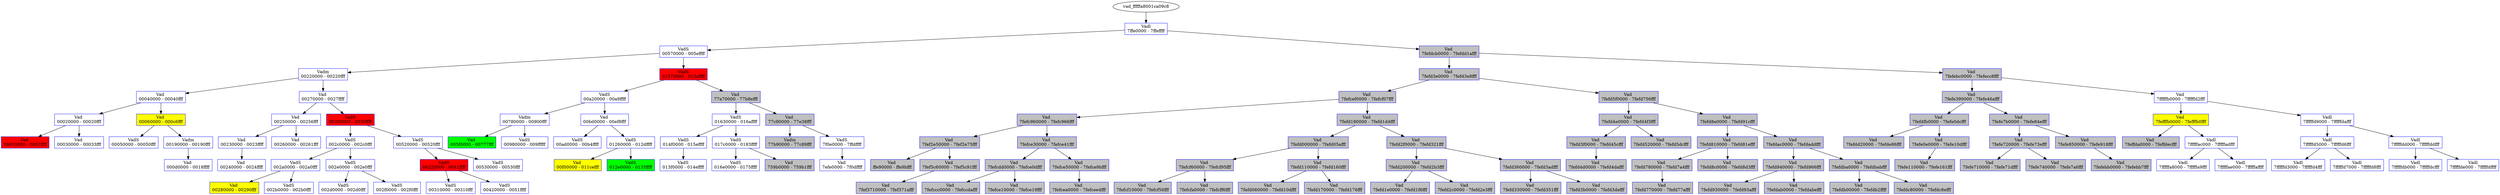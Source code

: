/* Pid:    492 */
digraph processtree {
graph [rankdir = "TB"];
vad_fffffa8001ca09c8 -> vad_fffffa8001ca0410
vad_fffffa8001ca0410 [label = "{ Vadl\n7ffe0000 - 7ffeffff }"shape = "record" color = "blue" style = "filled" fillcolor = "white"];
vad_fffffa8001ca0410 -> vad_fffffa8001ca50a0
vad_fffffa8001ca50a0 [label = "{ VadS\n00570000 - 005effff }"shape = "record" color = "blue" style = "filled" fillcolor = "white"];
vad_fffffa8001ca50a0 -> vad_fffffa8001cae710
vad_fffffa8001cae710 [label = "{ Vadm\n00220000 - 00220fff }"shape = "record" color = "blue" style = "filled" fillcolor = "white"];
vad_fffffa8001cae710 -> vad_fffffa8001c9e970
vad_fffffa8001c9e970 [label = "{ Vad \n00040000 - 00040fff }"shape = "record" color = "blue" style = "filled" fillcolor = "white"];
vad_fffffa8001c9e970 -> vad_fffffa8001ca7f80
vad_fffffa8001ca7f80 [label = "{ Vad \n00020000 - 00020fff }"shape = "record" color = "blue" style = "filled" fillcolor = "white"];
vad_fffffa8001ca7f80 -> vad_fffffa8001ca1d70
vad_fffffa8001ca1d70 [label = "{ Vad \n00010000 - 0001ffff }"shape = "record" color = "blue" style = "filled" fillcolor = "red"];
vad_fffffa8001ca7f80 -> vad_fffffa8001c9b5a0
vad_fffffa8001c9b5a0 [label = "{ Vad \n00030000 - 00033fff }"shape = "record" color = "blue" style = "filled" fillcolor = "white"];
vad_fffffa8001c9e970 -> vad_fffffa8001ca19b0
vad_fffffa8001ca19b0 [label = "{ Vad \n00060000 - 000c6fff }"shape = "record" color = "blue" style = "filled" fillcolor = "yellow"];
vad_fffffa8001ca19b0 -> vad_fffffa8001c99660
vad_fffffa8001c99660 [label = "{ VadS\n00050000 - 00050fff }"shape = "record" color = "blue" style = "filled" fillcolor = "white"];
vad_fffffa8001ca19b0 -> vad_fffffa8001cae8a0
vad_fffffa8001cae8a0 [label = "{ Vadm\n00190000 - 00190fff }"shape = "record" color = "blue" style = "filled" fillcolor = "white"];
vad_fffffa8001cae8a0 -> vad_fffffa8001cae940
vad_fffffa8001cae940 [label = "{ Vad \n000d0000 - 0018ffff }"shape = "record" color = "blue" style = "filled" fillcolor = "white"];
vad_fffffa8001cae710 -> vad_fffffa8001cd1d50
vad_fffffa8001cd1d50 [label = "{ Vad \n00270000 - 0027ffff }"shape = "record" color = "blue" style = "filled" fillcolor = "white"];
vad_fffffa8001cd1d50 -> vad_fffffa80013d4a30
vad_fffffa80013d4a30 [label = "{ Vad \n00250000 - 00256fff }"shape = "record" color = "blue" style = "filled" fillcolor = "white"];
vad_fffffa80013d4a30 -> vad_fffffa8001cae0e0
vad_fffffa8001cae0e0 [label = "{ Vad \n00230000 - 0023ffff }"shape = "record" color = "blue" style = "filled" fillcolor = "white"];
vad_fffffa8001cae0e0 -> vad_fffffa8001c9ece0
vad_fffffa8001c9ece0 [label = "{ Vad \n00240000 - 0024ffff }"shape = "record" color = "blue" style = "filled" fillcolor = "white"];
vad_fffffa80013d4a30 -> vad_fffffa80013d7c80
vad_fffffa80013d7c80 [label = "{ Vad \n00260000 - 00261fff }"shape = "record" color = "blue" style = "filled" fillcolor = "white"];
vad_fffffa8001cd1d50 -> vad_fffffa8001c9b700
vad_fffffa8001c9b700 [label = "{ VadS\n00300000 - 0030ffff }"shape = "record" color = "blue" style = "filled" fillcolor = "red"];
vad_fffffa8001c9b700 -> vad_fffffa8001cdc160
vad_fffffa8001cdc160 [label = "{ VadS\n002c0000 - 002c0fff }"shape = "record" color = "blue" style = "filled" fillcolor = "white"];
vad_fffffa8001cdc160 -> vad_fffffa8001cd5170
vad_fffffa8001cd5170 [label = "{ VadS\n002a0000 - 002a0fff }"shape = "record" color = "blue" style = "filled" fillcolor = "white"];
vad_fffffa8001cd5170 -> vad_fffffa8001cdfe20
vad_fffffa8001cdfe20 [label = "{ Vad \n00280000 - 00290fff }"shape = "record" color = "blue" style = "filled" fillcolor = "yellow"];
vad_fffffa8001cd5170 -> vad_fffffa8001cda4b0
vad_fffffa8001cda4b0 [label = "{ VadS\n002b0000 - 002b0fff }"shape = "record" color = "blue" style = "filled" fillcolor = "white"];
vad_fffffa8001cdc160 -> vad_fffffa8001cd8290
vad_fffffa8001cd8290 [label = "{ VadS\n002e0000 - 002e0fff }"shape = "record" color = "blue" style = "filled" fillcolor = "white"];
vad_fffffa8001cd8290 -> vad_fffffa8001ccdb80
vad_fffffa8001ccdb80 [label = "{ VadS\n002d0000 - 002d0fff }"shape = "record" color = "blue" style = "filled" fillcolor = "white"];
vad_fffffa8001cd8290 -> vad_fffffa8000d7a9b0
vad_fffffa8000d7a9b0 [label = "{ VadS\n002f0000 - 002f0fff }"shape = "record" color = "blue" style = "filled" fillcolor = "white"];
vad_fffffa8001c9b700 -> vad_fffffa800159a250
vad_fffffa800159a250 [label = "{ VadS\n00520000 - 00520fff }"shape = "record" color = "blue" style = "filled" fillcolor = "white"];
vad_fffffa800159a250 -> vad_fffffa8001c8f100
vad_fffffa8001c8f100 [label = "{ VadS\n00320000 - 0041ffff }"shape = "record" color = "blue" style = "filled" fillcolor = "red"];
vad_fffffa8001c8f100 -> vad_fffffa8000d7a960
vad_fffffa8000d7a960 [label = "{ VadS\n00310000 - 00310fff }"shape = "record" color = "blue" style = "filled" fillcolor = "white"];
vad_fffffa8001c8f100 -> vad_fffffa8001c9a710
vad_fffffa8001c9a710 [label = "{ VadS\n00420000 - 0051ffff }"shape = "record" color = "blue" style = "filled" fillcolor = "white"];
vad_fffffa800159a250 -> vad_fffffa800159a200
vad_fffffa800159a200 [label = "{ VadS\n00530000 - 00530fff }"shape = "record" color = "blue" style = "filled" fillcolor = "white"];
vad_fffffa8001ca50a0 -> vad_fffffa8001cc4550
vad_fffffa8001cc4550 [label = "{ VadS\n01370000 - 013effff }"shape = "record" color = "blue" style = "filled" fillcolor = "red"];
vad_fffffa8001cc4550 -> vad_fffffa8001cac630
vad_fffffa8001cac630 [label = "{ VadS\n00a20000 - 00a9ffff }"shape = "record" color = "blue" style = "filled" fillcolor = "white"];
vad_fffffa8001cac630 -> vad_fffffa8001caeee0
vad_fffffa8001caeee0 [label = "{ Vadm\n00780000 - 00900fff }"shape = "record" color = "blue" style = "filled" fillcolor = "white"];
vad_fffffa8001caeee0 -> vad_fffffa8001cad7c0
vad_fffffa8001cad7c0 [label = "{ Vad \n005f0000 - 00777fff }"shape = "record" color = "blue" style = "filled" fillcolor = "green"];
vad_fffffa8001caeee0 -> vad_fffffa8001ca8830
vad_fffffa8001ca8830 [label = "{ VadS\n00980000 - 009fffff }"shape = "record" color = "blue" style = "filled" fillcolor = "white"];
vad_fffffa8001cac630 -> vad_fffffa80013d7ac0
vad_fffffa80013d7ac0 [label = "{ Vad \n00bd0000 - 00ef8fff }"shape = "record" color = "blue" style = "filled" fillcolor = "white"];
vad_fffffa80013d7ac0 -> vad_fffffa8001cb3e70
vad_fffffa8001cb3e70 [label = "{ VadS\n00ad0000 - 00b4ffff }"shape = "record" color = "blue" style = "filled" fillcolor = "white"];
vad_fffffa80013d7ac0 -> vad_fffffa8002155ae0
vad_fffffa8002155ae0 [label = "{ VadS\n01260000 - 012dffff }"shape = "record" color = "blue" style = "filled" fillcolor = "white"];
vad_fffffa8002155ae0 -> vad_fffffa8001cd20a0
vad_fffffa8001cd20a0 [label = "{ Vad \n00f00000 - 011cefff }"shape = "record" color = "blue" style = "filled" fillcolor = "yellow"];
vad_fffffa8002155ae0 -> vad_fffffa8000e8fb10
vad_fffffa8000e8fb10 [label = "{ VadS\n012e0000 - 0135ffff }"shape = "record" color = "blue" style = "filled" fillcolor = "green"];
vad_fffffa8001cc4550 -> vad_fffffa8001ca2220
vad_fffffa8001ca2220 [label = "{ Vad \n77a70000 - 77b8efff }"shape = "record" color = "blue" style = "filled" fillcolor = "gray"];
vad_fffffa8001ca2220 -> vad_fffffa8001d3c230
vad_fffffa8001d3c230 [label = "{ VadS\n01630000 - 016affff }"shape = "record" color = "blue" style = "filled" fillcolor = "white"];
vad_fffffa8001d3c230 -> vad_fffffa8001dff280
vad_fffffa8001dff280 [label = "{ VadS\n014f0000 - 015effff }"shape = "record" color = "blue" style = "filled" fillcolor = "white"];
vad_fffffa8001dff280 -> vad_fffffa8001e38e70
vad_fffffa8001e38e70 [label = "{ VadS\n013f0000 - 014effff }"shape = "record" color = "blue" style = "filled" fillcolor = "white"];
vad_fffffa8001d3c230 -> vad_fffffa80022621f0
vad_fffffa80022621f0 [label = "{ VadS\n017c0000 - 0183ffff }"shape = "record" color = "blue" style = "filled" fillcolor = "white"];
vad_fffffa80022621f0 -> vad_fffffa8001c3d610
vad_fffffa8001c3d610 [label = "{ VadS\n016e0000 - 0175ffff }"shape = "record" color = "blue" style = "filled" fillcolor = "white"];
vad_fffffa80022621f0 -> vad_fffffa8001cc8cc0
vad_fffffa8001cc8cc0 [label = "{ Vad \n759b0000 - 759b1fff }"shape = "record" color = "blue" style = "filled" fillcolor = "gray"];
vad_fffffa8001ca2220 -> vad_fffffa8001ca02f0
vad_fffffa8001ca02f0 [label = "{ Vad \n77c90000 - 77e38fff }"shape = "record" color = "blue" style = "filled" fillcolor = "gray"];
vad_fffffa8001ca02f0 -> vad_fffffa8001cae800
vad_fffffa8001cae800 [label = "{ Vadm\n77b90000 - 77c89fff }"shape = "record" color = "blue" style = "filled" fillcolor = "gray"];
vad_fffffa8001ca02f0 -> vad_fffffa8001c9f200
vad_fffffa8001c9f200 [label = "{ VadS\n7f0e0000 - 7ffdffff }"shape = "record" color = "blue" style = "filled" fillcolor = "white"];
vad_fffffa8001c9f200 -> vad_fffffa8001ca1a40
vad_fffffa8001ca1a40 [label = "{ Vad \n7efe0000 - 7f0dffff }"shape = "record" color = "blue" style = "filled" fillcolor = "white"];
vad_fffffa8001ca0410 -> vad_fffffa8001ca2190
vad_fffffa8001ca2190 [label = "{ Vad \n7fefdcb0000 - 7fefdd1afff }"shape = "record" color = "blue" style = "filled" fillcolor = "gray"];
vad_fffffa8001ca2190 -> vad_fffffa8001cbd590
vad_fffffa8001cbd590 [label = "{ Vad \n7fefd3e0000 - 7fefd3e8fff }"shape = "record" color = "blue" style = "filled" fillcolor = "gray"];
vad_fffffa8001cbd590 -> vad_fffffa8000cf2c10
vad_fffffa8000cf2c10 [label = "{ Vad \n7fefcef0000 - 7fefcf07fff }"shape = "record" color = "blue" style = "filled" fillcolor = "gray"];
vad_fffffa8000cf2c10 -> vad_fffffa8001e98c70
vad_fffffa8001e98c70 [label = "{ Vad \n7fefc960000 - 7fefc966fff }"shape = "record" color = "blue" style = "filled" fillcolor = "gray"];
vad_fffffa8001e98c70 -> vad_fffffa8002274ef0
vad_fffffa8002274ef0 [label = "{ Vad \n7fef2e50000 - 7fef2e75fff }"shape = "record" color = "blue" style = "filled" fillcolor = "gray"];
vad_fffffa8002274ef0 -> vad_fffffa8001ca0380
vad_fffffa8001ca0380 [label = "{ Vad \nffe90000 - ffe9bfff }"shape = "record" color = "blue" style = "filled" fillcolor = "gray"];
vad_fffffa8002274ef0 -> vad_fffffa8001d71840
vad_fffffa8001d71840 [label = "{ Vad \n7fef5c60000 - 7fef5c91fff }"shape = "record" color = "blue" style = "filled" fillcolor = "gray"];
vad_fffffa8001d71840 -> vad_fffffa800224cc70
vad_fffffa800224cc70 [label = "{ Vad \n7fef3710000 - 7fef371afff }"shape = "record" color = "blue" style = "filled" fillcolor = "gray"];
vad_fffffa8001e98c70 -> vad_fffffa8000cf45e0
vad_fffffa8000cf45e0 [label = "{ Vad \n7fefce30000 - 7fefce41fff }"shape = "record" color = "blue" style = "filled" fillcolor = "gray"];
vad_fffffa8000cf45e0 -> vad_fffffa8001ce8ab0
vad_fffffa8001ce8ab0 [label = "{ Vad \n7fefcdd0000 - 7fefce0dfff }"shape = "record" color = "blue" style = "filled" fillcolor = "gray"];
vad_fffffa8001ce8ab0 -> vad_fffffa8001d76b60
vad_fffffa8001d76b60 [label = "{ Vad \n7fefccc0000 - 7fefccdafff }"shape = "record" color = "blue" style = "filled" fillcolor = "gray"];
vad_fffffa8001ce8ab0 -> vad_fffffa8001ceaf80
vad_fffffa8001ceaf80 [label = "{ Vad \n7fefce10000 - 7fefce19fff }"shape = "record" color = "blue" style = "filled" fillcolor = "gray"];
vad_fffffa8000cf45e0 -> vad_fffffa8000d7a530
vad_fffffa8000d7a530 [label = "{ Vad \n7fefce50000 - 7fefce9bfff }"shape = "record" color = "blue" style = "filled" fillcolor = "gray"];
vad_fffffa8000d7a530 -> vad_fffffa8000cf3130
vad_fffffa8000cf3130 [label = "{ Vad \n7fefcea0000 - 7fefcee4fff }"shape = "record" color = "blue" style = "filled" fillcolor = "gray"];
vad_fffffa8000cf2c10 -> vad_fffffa8001cd30d0
vad_fffffa8001cd30d0 [label = "{ Vad \n7fefd180000 - 7fefd1d4fff }"shape = "record" color = "blue" style = "filled" fillcolor = "gray"];
vad_fffffa8001cd30d0 -> vad_fffffa8001cd83a0
vad_fffffa8001cd83a0 [label = "{ Vad \n7fefd000000 - 7fefd05afff }"shape = "record" color = "blue" style = "filled" fillcolor = "gray"];
vad_fffffa8001cd83a0 -> vad_fffffa8001cdf190
vad_fffffa8001cdf190 [label = "{ Vad \n7fefcf60000 - 7fefcf95fff }"shape = "record" color = "blue" style = "filled" fillcolor = "gray"];
vad_fffffa8001cdf190 -> vad_fffffa8001cdc230
vad_fffffa8001cdc230 [label = "{ Vad \n7fefcf10000 - 7fefcf56fff }"shape = "record" color = "blue" style = "filled" fillcolor = "gray"];
vad_fffffa8001cdf190 -> vad_fffffa8001cdbae0
vad_fffffa8001cdbae0 [label = "{ Vad \n7fefcfa0000 - 7fefcff6fff }"shape = "record" color = "blue" style = "filled" fillcolor = "gray"];
vad_fffffa8001cd83a0 -> vad_fffffa8001cd99b0
vad_fffffa8001cd99b0 [label = "{ Vad \n7fefd110000 - 7fefd160fff }"shape = "record" color = "blue" style = "filled" fillcolor = "gray"];
vad_fffffa8001cd99b0 -> vad_fffffa8001cdb280
vad_fffffa8001cdb280 [label = "{ Vad \n7fefd060000 - 7fefd10dfff }"shape = "record" color = "blue" style = "filled" fillcolor = "gray"];
vad_fffffa8001cd99b0 -> vad_fffffa8001cd51c0
vad_fffffa8001cd51c0 [label = "{ Vad \n7fefd170000 - 7fefd176fff }"shape = "record" color = "blue" style = "filled" fillcolor = "gray"];
vad_fffffa8001cd30d0 -> vad_fffffa8001c95920
vad_fffffa8001c95920 [label = "{ Vad \n7fefd2f0000 - 7fefd321fff }"shape = "record" color = "blue" style = "filled" fillcolor = "gray"];
vad_fffffa8001c95920 -> vad_fffffa8001ccd180
vad_fffffa8001ccd180 [label = "{ Vad \n7fefd200000 - 7fefd2b3fff }"shape = "record" color = "blue" style = "filled" fillcolor = "gray"];
vad_fffffa8001ccd180 -> vad_fffffa8001ca82e0
vad_fffffa8001ca82e0 [label = "{ Vad \n7fefd1e0000 - 7fefd1f6fff }"shape = "record" color = "blue" style = "filled" fillcolor = "gray"];
vad_fffffa8001ccd180 -> vad_fffffa8001c95370
vad_fffffa8001c95370 [label = "{ Vad \n7fefd2c0000 - 7fefd2e3fff }"shape = "record" color = "blue" style = "filled" fillcolor = "gray"];
vad_fffffa8001c95920 -> vad_fffffa8001cc01f0
vad_fffffa8001cc01f0 [label = "{ Vad \n7fefd360000 - 7fefd3adfff }"shape = "record" color = "blue" style = "filled" fillcolor = "gray"];
vad_fffffa8001cc01f0 -> vad_fffffa8001cbe540
vad_fffffa8001cbe540 [label = "{ Vad \n7fefd330000 - 7fefd351fff }"shape = "record" color = "blue" style = "filled" fillcolor = "gray"];
vad_fffffa8001cc01f0 -> vad_fffffa8001c602f0
vad_fffffa8001c602f0 [label = "{ Vad \n7fefd3b0000 - 7fefd3defff }"shape = "record" color = "blue" style = "filled" fillcolor = "gray"];
vad_fffffa8001cbd590 -> vad_fffffa8001ca5d80
vad_fffffa8001ca5d80 [label = "{ Vad \n7fefd5f0000 - 7fefd756fff }"shape = "record" color = "blue" style = "filled" fillcolor = "gray"];
vad_fffffa8001ca5d80 -> vad_fffffa8001ca0af0
vad_fffffa8001ca0af0 [label = "{ Vad \n7fefd4e0000 - 7fefd4f3fff }"shape = "record" color = "blue" style = "filled" fillcolor = "gray"];
vad_fffffa8001ca0af0 -> vad_fffffa8001ca9ec0
vad_fffffa8001ca9ec0 [label = "{ Vad \n7fefd3f0000 - 7fefd45cfff }"shape = "record" color = "blue" style = "filled" fillcolor = "gray"];
vad_fffffa8001ca9ec0 -> vad_fffffa8001ca8250
vad_fffffa8001ca8250 [label = "{ Vad \n7fefd4d0000 - 7fefd4dafff }"shape = "record" color = "blue" style = "filled" fillcolor = "gray"];
vad_fffffa8001ca0af0 -> vad_fffffa8001599ef0
vad_fffffa8001599ef0 [label = "{ Vad \n7fefd520000 - 7fefd5dcfff }"shape = "record" color = "blue" style = "filled" fillcolor = "gray"];
vad_fffffa8001ca5d80 -> vad_fffffa8001ce19c0
vad_fffffa8001ce19c0 [label = "{ Vad \n7fefd8e0000 - 7fefd91cfff }"shape = "record" color = "blue" style = "filled" fillcolor = "gray"];
vad_fffffa8001ce19c0 -> vad_fffffa8001cc10c0
vad_fffffa8001cc10c0 [label = "{ Vad \n7fefd810000 - 7fefd81efff }"shape = "record" color = "blue" style = "filled" fillcolor = "gray"];
vad_fffffa8001cc10c0 -> vad_fffffa8001ca9e30
vad_fffffa8001ca9e30 [label = "{ Vad \n7fefd780000 - 7fefd7a4fff }"shape = "record" color = "blue" style = "filled" fillcolor = "gray"];
vad_fffffa8001ca9e30 -> vad_fffffa8001ca31e0
vad_fffffa8001ca31e0 [label = "{ Vad \n7fefd770000 - 7fefd77afff }"shape = "record" color = "blue" style = "filled" fillcolor = "gray"];
vad_fffffa8001cc10c0 -> vad_fffffa800159a0c0
vad_fffffa800159a0c0 [label = "{ Vad \n7fefd8c0000 - 7fefd8d3fff }"shape = "record" color = "blue" style = "filled" fillcolor = "gray"];
vad_fffffa8001ce19c0 -> vad_fffffa8001d76f80
vad_fffffa8001d76f80 [label = "{ Vad \n7fefdac0000 - 7fefdaddfff }"shape = "record" color = "blue" style = "filled" fillcolor = "gray"];
vad_fffffa8001d76f80 -> vad_fffffa8002043790
vad_fffffa8002043790 [label = "{ Vad \n7fefd940000 - 7fefd966fff }"shape = "record" color = "blue" style = "filled" fillcolor = "gray"];
vad_fffffa8002043790 -> vad_fffffa8001eeaa10
vad_fffffa8001eeaa10 [label = "{ Vad \n7fefd930000 - 7fefd93afff }"shape = "record" color = "blue" style = "filled" fillcolor = "gray"];
vad_fffffa8002043790 -> vad_fffffa8001d76ef0
vad_fffffa8001d76ef0 [label = "{ Vad \n7fefdab0000 - 7fefdabefff }"shape = "record" color = "blue" style = "filled" fillcolor = "gray"];
vad_fffffa8001d76f80 -> vad_fffffa8001c79160
vad_fffffa8001c79160 [label = "{ Vad \n7fefdba0000 - 7fefdbabfff }"shape = "record" color = "blue" style = "filled" fillcolor = "gray"];
vad_fffffa8001c79160 -> vad_fffffa8001ccddb0
vad_fffffa8001ccddb0 [label = "{ Vad \n7fefdb00000 - 7fefdb2ffff }"shape = "record" color = "blue" style = "filled" fillcolor = "gray"];
vad_fffffa8001c79160 -> vad_fffffa8001cab860
vad_fffffa8001cab860 [label = "{ Vad \n7fefdc80000 - 7fefdc8efff }"shape = "record" color = "blue" style = "filled" fillcolor = "gray"];
vad_fffffa8001ca2190 -> vad_fffffa8001cad190
vad_fffffa8001cad190 [label = "{ Vad \n7fefebc0000 - 7fefecc8fff }"shape = "record" color = "blue" style = "filled" fillcolor = "gray"];
vad_fffffa8001cad190 -> vad_fffffa8001ca9da0
vad_fffffa8001ca9da0 [label = "{ Vad \n7fefe390000 - 7fefe46afff }"shape = "record" color = "blue" style = "filled" fillcolor = "gray"];
vad_fffffa8001ca9da0 -> vad_fffffa8001ca4770
vad_fffffa8001ca4770 [label = "{ Vad \n7fefdfb0000 - 7fefe0dcfff }"shape = "record" color = "blue" style = "filled" fillcolor = "gray"];
vad_fffffa8001ca4770 -> vad_fffffa8001cd9b90
vad_fffffa8001cd9b90 [label = "{ Vad \n7fefdd20000 - 7fefde86fff }"shape = "record" color = "blue" style = "filled" fillcolor = "gray"];
vad_fffffa8001ca4770 -> vad_fffffa8001cad220
vad_fffffa8001cad220 [label = "{ Vad \n7fefe0e0000 - 7fefe10dfff }"shape = "record" color = "blue" style = "filled" fillcolor = "gray"];
vad_fffffa8001cad220 -> vad_fffffa80022718d0
vad_fffffa80022718d0 [label = "{ Vad \n7fefe110000 - 7fefe161fff }"shape = "record" color = "blue" style = "filled" fillcolor = "gray"];
vad_fffffa8001ca9da0 -> vad_fffffa8001ca4800
vad_fffffa8001ca4800 [label = "{ Vad \n7fefe7b0000 - 7fefe84efff }"shape = "record" color = "blue" style = "filled" fillcolor = "gray"];
vad_fffffa8001ca4800 -> vad_fffffa8001ca9010
vad_fffffa8001ca9010 [label = "{ Vad \n7fefe720000 - 7fefe73efff }"shape = "record" color = "blue" style = "filled" fillcolor = "gray"];
vad_fffffa8001ca9010 -> vad_fffffa8001ca9bf0
vad_fffffa8001ca9bf0 [label = "{ Vad \n7fefe710000 - 7fefe71dfff }"shape = "record" color = "blue" style = "filled" fillcolor = "gray"];
vad_fffffa8001ca9010 -> vad_fffffa8001ca9c80
vad_fffffa8001ca9c80 [label = "{ Vad \n7fefe740000 - 7fefe7a6fff }"shape = "record" color = "blue" style = "filled" fillcolor = "gray"];
vad_fffffa8001ca4800 -> vad_fffffa8001ca9b60
vad_fffffa8001ca9b60 [label = "{ Vad \n7fefe850000 - 7fefe918fff }"shape = "record" color = "blue" style = "filled" fillcolor = "gray"];
vad_fffffa8001ca9b60 -> vad_fffffa8001cd2810
vad_fffffa8001cd2810 [label = "{ Vad \n7fefebb0000 - 7fefebb7fff }"shape = "record" color = "blue" style = "filled" fillcolor = "gray"];
vad_fffffa8001cad190 -> vad_fffffa8001ca0260
vad_fffffa8001ca0260 [label = "{ Vad \n7fffffb0000 - 7fffffd2fff }"shape = "record" color = "blue" style = "filled" fillcolor = "white"];
vad_fffffa8001ca0260 -> vad_fffffa8001ca00e0
vad_fffffa8001ca00e0 [label = "{ Vad \n7fefffb0000 - 7fefffb0fff }"shape = "record" color = "blue" style = "filled" fillcolor = "yellow"];
vad_fffffa8001ca00e0 -> vad_fffffa8001cd28a0
vad_fffffa8001cd28a0 [label = "{ Vad \n7feffda0000 - 7feffdecfff }"shape = "record" color = "blue" style = "filled" fillcolor = "gray"];
vad_fffffa8001ca00e0 -> vad_fffffa8000eb19b0
vad_fffffa8000eb19b0 [label = "{ Vadl\n7fffffac000 - 7fffffadfff }"shape = "record" color = "blue" style = "filled" fillcolor = "white"];
vad_fffffa8000eb19b0 -> vad_fffffa8002251cf0
vad_fffffa8002251cf0 [label = "{ Vadl\n7fffffa8000 - 7fffffa9fff }"shape = "record" color = "blue" style = "filled" fillcolor = "white"];
vad_fffffa8000eb19b0 -> vad_fffffa8002100300
vad_fffffa8002100300 [label = "{ Vadl\n7fffffae000 - 7fffffaffff }"shape = "record" color = "blue" style = "filled" fillcolor = "white"];
vad_fffffa8001ca0260 -> vad_fffffa8001cac590
vad_fffffa8001cac590 [label = "{ Vadl\n7fffffd9000 - 7fffffdafff }"shape = "record" color = "blue" style = "filled" fillcolor = "white"];
vad_fffffa8001cac590 -> vad_fffffa8001cc47a0
vad_fffffa8001cc47a0 [label = "{ Vadl\n7fffffd5000 - 7fffffd6fff }"shape = "record" color = "blue" style = "filled" fillcolor = "white"];
vad_fffffa8001cc47a0 -> vad_fffffa8001cb77e0
vad_fffffa8001cb77e0 [label = "{ Vadl\n7fffffd3000 - 7fffffd4fff }"shape = "record" color = "blue" style = "filled" fillcolor = "white"];
vad_fffffa8001cc47a0 -> vad_fffffa8001cc3320
vad_fffffa8001cc3320 [label = "{ Vadl\n7fffffd7000 - 7fffffd8fff }"shape = "record" color = "blue" style = "filled" fillcolor = "white"];
vad_fffffa8001cac590 -> vad_fffffa8001ca01c0
vad_fffffa8001ca01c0 [label = "{ Vadl\n7fffffdd000 - 7fffffddfff }"shape = "record" color = "blue" style = "filled" fillcolor = "white"];
vad_fffffa8001ca01c0 -> vad_fffffa8001ca79e0
vad_fffffa8001ca79e0 [label = "{ Vadl\n7fffffdb000 - 7fffffdcfff }"shape = "record" color = "blue" style = "filled" fillcolor = "white"];
vad_fffffa8001ca01c0 -> vad_fffffa8001e397b0
vad_fffffa8001e397b0 [label = "{ Vadl\n7fffffde000 - 7fffffdffff }"shape = "record" color = "blue" style = "filled" fillcolor = "white"];
}
